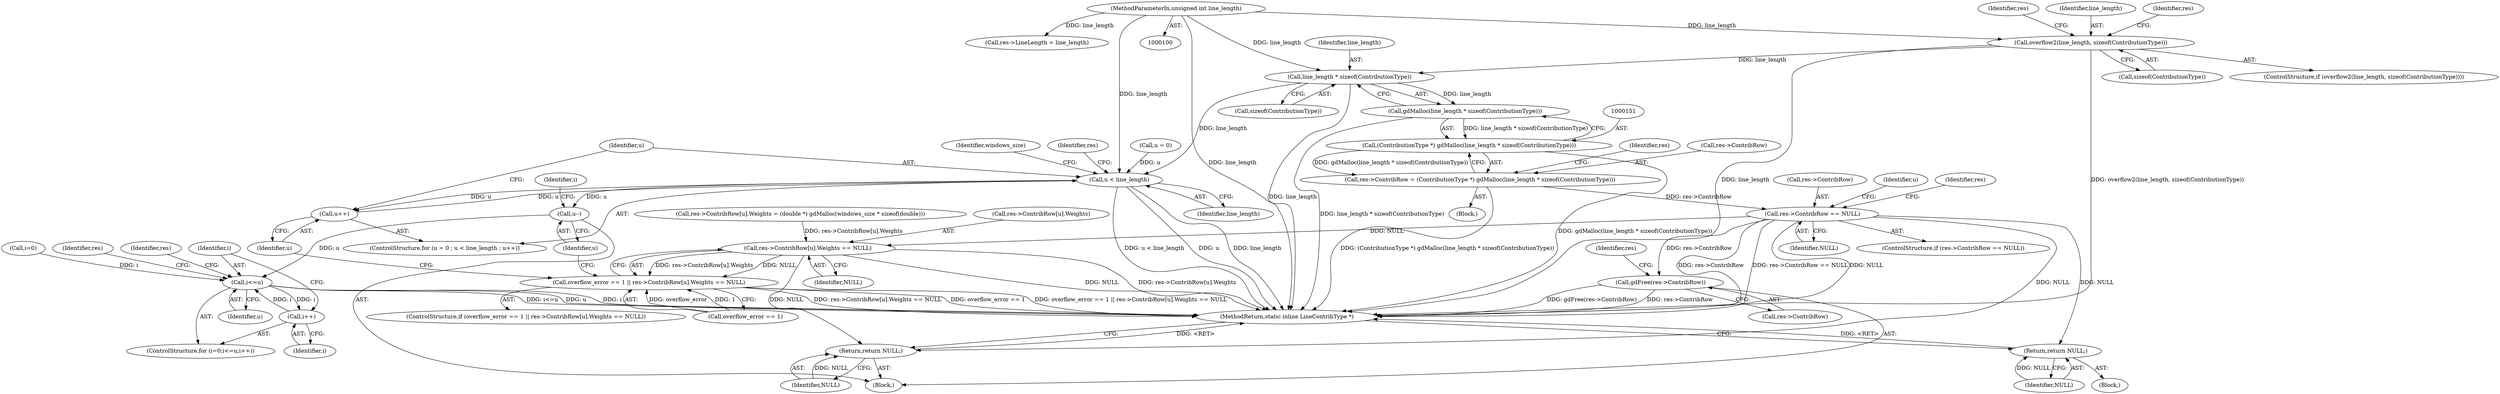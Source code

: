 digraph "1_libgd_60bfb401ad5a4a8ae995dcd36372fe15c71e1a35@API" {
"1000153" [label="(Call,line_length * sizeof(ContributionType))"];
"1000137" [label="(Call,overflow2(line_length, sizeof(ContributionType)))"];
"1000101" [label="(MethodParameterIn,unsigned int line_length)"];
"1000152" [label="(Call,gdMalloc(line_length * sizeof(ContributionType)))"];
"1000150" [label="(Call,(ContributionType *) gdMalloc(line_length * sizeof(ContributionType)))"];
"1000146" [label="(Call,res->ContribRow = (ContributionType *) gdMalloc(line_length * sizeof(ContributionType)))"];
"1000158" [label="(Call,res->ContribRow == NULL)"];
"1000166" [label="(Return,return NULL;)"];
"1000209" [label="(Call,res->ContribRow[u].Weights == NULL)"];
"1000205" [label="(Call,overflow_error == 1 || res->ContribRow[u].Weights == NULL)"];
"1000246" [label="(Return,return NULL;)"];
"1000240" [label="(Call,gdFree(res->ContribRow))"];
"1000172" [label="(Call,u < line_length)"];
"1000175" [label="(Call,u++)"];
"1000220" [label="(Call,u--)"];
"1000226" [label="(Call,i<=u)"];
"1000229" [label="(Call,i++)"];
"1000218" [label="(Block,)"];
"1000217" [label="(Identifier,NULL)"];
"1000170" [label="(Identifier,u)"];
"1000139" [label="(Call,sizeof(ContributionType))"];
"1000175" [label="(Call,u++)"];
"1000246" [label="(Return,return NULL;)"];
"1000158" [label="(Call,res->ContribRow == NULL)"];
"1000165" [label="(Identifier,res)"];
"1000163" [label="(Block,)"];
"1000245" [label="(Identifier,res)"];
"1000169" [label="(Call,u = 0)"];
"1000160" [label="(Identifier,res)"];
"1000172" [label="(Call,u < line_length)"];
"1000162" [label="(Identifier,NULL)"];
"1000159" [label="(Call,res->ContribRow)"];
"1000167" [label="(Identifier,NULL)"];
"1000224" [label="(Identifier,i)"];
"1000230" [label="(Identifier,i)"];
"1000143" [label="(Identifier,res)"];
"1000103" [label="(Block,)"];
"1000157" [label="(ControlStructure,if (res->ContribRow == NULL))"];
"1000210" [label="(Call,res->ContribRow[u].Weights)"];
"1000180" [label="(Identifier,windows_size)"];
"1000249" [label="(Identifier,res)"];
"1000155" [label="(Call,sizeof(ContributionType))"];
"1000173" [label="(Identifier,u)"];
"1000247" [label="(Identifier,NULL)"];
"1000189" [label="(Call,res->ContribRow[u].Weights = (double *) gdMalloc(windows_size * sizeof(double)))"];
"1000206" [label="(Call,overflow_error == 1)"];
"1000153" [label="(Call,line_length * sizeof(ContributionType))"];
"1000240" [label="(Call,gdFree(res->ContribRow))"];
"1000241" [label="(Call,res->ContribRow)"];
"1000220" [label="(Call,u--)"];
"1000147" [label="(Call,res->ContribRow)"];
"1000226" [label="(Call,i<=u)"];
"1000176" [label="(Identifier,u)"];
"1000174" [label="(Identifier,line_length)"];
"1000150" [label="(Call,(ContributionType *) gdMalloc(line_length * sizeof(ContributionType)))"];
"1000242" [label="(Identifier,res)"];
"1000236" [label="(Identifier,res)"];
"1000168" [label="(ControlStructure,for (u = 0 ; u < line_length ; u++))"];
"1000166" [label="(Return,return NULL;)"];
"1000222" [label="(ControlStructure,for (i=0;i<=u;i++))"];
"1000136" [label="(ControlStructure,if (overflow2(line_length, sizeof(ContributionType))))"];
"1000209" [label="(Call,res->ContribRow[u].Weights == NULL)"];
"1000228" [label="(Identifier,u)"];
"1000227" [label="(Identifier,i)"];
"1000223" [label="(Call,i=0)"];
"1000152" [label="(Call,gdMalloc(line_length * sizeof(ContributionType)))"];
"1000138" [label="(Identifier,line_length)"];
"1000204" [label="(ControlStructure,if (overflow_error == 1 || res->ContribRow[u].Weights == NULL))"];
"1000205" [label="(Call,overflow_error == 1 || res->ContribRow[u].Weights == NULL)"];
"1000131" [label="(Call,res->LineLength = line_length)"];
"1000250" [label="(MethodReturn,static inline LineContribType *)"];
"1000101" [label="(MethodParameterIn,unsigned int line_length)"];
"1000137" [label="(Call,overflow2(line_length, sizeof(ContributionType)))"];
"1000146" [label="(Call,res->ContribRow = (ContributionType *) gdMalloc(line_length * sizeof(ContributionType)))"];
"1000148" [label="(Identifier,res)"];
"1000154" [label="(Identifier,line_length)"];
"1000221" [label="(Identifier,u)"];
"1000229" [label="(Call,i++)"];
"1000153" -> "1000152"  [label="AST: "];
"1000153" -> "1000155"  [label="CFG: "];
"1000154" -> "1000153"  [label="AST: "];
"1000155" -> "1000153"  [label="AST: "];
"1000152" -> "1000153"  [label="CFG: "];
"1000153" -> "1000250"  [label="DDG: line_length"];
"1000153" -> "1000152"  [label="DDG: line_length"];
"1000137" -> "1000153"  [label="DDG: line_length"];
"1000101" -> "1000153"  [label="DDG: line_length"];
"1000153" -> "1000172"  [label="DDG: line_length"];
"1000137" -> "1000136"  [label="AST: "];
"1000137" -> "1000139"  [label="CFG: "];
"1000138" -> "1000137"  [label="AST: "];
"1000139" -> "1000137"  [label="AST: "];
"1000143" -> "1000137"  [label="CFG: "];
"1000148" -> "1000137"  [label="CFG: "];
"1000137" -> "1000250"  [label="DDG: line_length"];
"1000137" -> "1000250"  [label="DDG: overflow2(line_length, sizeof(ContributionType))"];
"1000101" -> "1000137"  [label="DDG: line_length"];
"1000101" -> "1000100"  [label="AST: "];
"1000101" -> "1000250"  [label="DDG: line_length"];
"1000101" -> "1000131"  [label="DDG: line_length"];
"1000101" -> "1000172"  [label="DDG: line_length"];
"1000152" -> "1000150"  [label="AST: "];
"1000150" -> "1000152"  [label="CFG: "];
"1000152" -> "1000250"  [label="DDG: line_length * sizeof(ContributionType)"];
"1000152" -> "1000150"  [label="DDG: line_length * sizeof(ContributionType)"];
"1000150" -> "1000146"  [label="AST: "];
"1000151" -> "1000150"  [label="AST: "];
"1000146" -> "1000150"  [label="CFG: "];
"1000150" -> "1000250"  [label="DDG: gdMalloc(line_length * sizeof(ContributionType))"];
"1000150" -> "1000146"  [label="DDG: gdMalloc(line_length * sizeof(ContributionType))"];
"1000146" -> "1000103"  [label="AST: "];
"1000147" -> "1000146"  [label="AST: "];
"1000160" -> "1000146"  [label="CFG: "];
"1000146" -> "1000250"  [label="DDG: (ContributionType *) gdMalloc(line_length * sizeof(ContributionType))"];
"1000146" -> "1000158"  [label="DDG: res->ContribRow"];
"1000158" -> "1000157"  [label="AST: "];
"1000158" -> "1000162"  [label="CFG: "];
"1000159" -> "1000158"  [label="AST: "];
"1000162" -> "1000158"  [label="AST: "];
"1000165" -> "1000158"  [label="CFG: "];
"1000170" -> "1000158"  [label="CFG: "];
"1000158" -> "1000250"  [label="DDG: res->ContribRow"];
"1000158" -> "1000250"  [label="DDG: res->ContribRow == NULL"];
"1000158" -> "1000250"  [label="DDG: NULL"];
"1000158" -> "1000166"  [label="DDG: NULL"];
"1000158" -> "1000209"  [label="DDG: NULL"];
"1000158" -> "1000240"  [label="DDG: res->ContribRow"];
"1000158" -> "1000246"  [label="DDG: NULL"];
"1000166" -> "1000163"  [label="AST: "];
"1000166" -> "1000167"  [label="CFG: "];
"1000167" -> "1000166"  [label="AST: "];
"1000250" -> "1000166"  [label="CFG: "];
"1000166" -> "1000250"  [label="DDG: <RET>"];
"1000167" -> "1000166"  [label="DDG: NULL"];
"1000209" -> "1000205"  [label="AST: "];
"1000209" -> "1000217"  [label="CFG: "];
"1000210" -> "1000209"  [label="AST: "];
"1000217" -> "1000209"  [label="AST: "];
"1000205" -> "1000209"  [label="CFG: "];
"1000209" -> "1000250"  [label="DDG: res->ContribRow[u].Weights"];
"1000209" -> "1000250"  [label="DDG: NULL"];
"1000209" -> "1000205"  [label="DDG: res->ContribRow[u].Weights"];
"1000209" -> "1000205"  [label="DDG: NULL"];
"1000189" -> "1000209"  [label="DDG: res->ContribRow[u].Weights"];
"1000209" -> "1000246"  [label="DDG: NULL"];
"1000205" -> "1000204"  [label="AST: "];
"1000205" -> "1000206"  [label="CFG: "];
"1000206" -> "1000205"  [label="AST: "];
"1000221" -> "1000205"  [label="CFG: "];
"1000176" -> "1000205"  [label="CFG: "];
"1000205" -> "1000250"  [label="DDG: res->ContribRow[u].Weights == NULL"];
"1000205" -> "1000250"  [label="DDG: overflow_error == 1"];
"1000205" -> "1000250"  [label="DDG: overflow_error == 1 || res->ContribRow[u].Weights == NULL"];
"1000206" -> "1000205"  [label="DDG: overflow_error"];
"1000206" -> "1000205"  [label="DDG: 1"];
"1000246" -> "1000218"  [label="AST: "];
"1000246" -> "1000247"  [label="CFG: "];
"1000247" -> "1000246"  [label="AST: "];
"1000250" -> "1000246"  [label="CFG: "];
"1000246" -> "1000250"  [label="DDG: <RET>"];
"1000247" -> "1000246"  [label="DDG: NULL"];
"1000240" -> "1000218"  [label="AST: "];
"1000240" -> "1000241"  [label="CFG: "];
"1000241" -> "1000240"  [label="AST: "];
"1000245" -> "1000240"  [label="CFG: "];
"1000240" -> "1000250"  [label="DDG: gdFree(res->ContribRow)"];
"1000240" -> "1000250"  [label="DDG: res->ContribRow"];
"1000172" -> "1000168"  [label="AST: "];
"1000172" -> "1000174"  [label="CFG: "];
"1000173" -> "1000172"  [label="AST: "];
"1000174" -> "1000172"  [label="AST: "];
"1000180" -> "1000172"  [label="CFG: "];
"1000249" -> "1000172"  [label="CFG: "];
"1000172" -> "1000250"  [label="DDG: u < line_length"];
"1000172" -> "1000250"  [label="DDG: u"];
"1000172" -> "1000250"  [label="DDG: line_length"];
"1000175" -> "1000172"  [label="DDG: u"];
"1000169" -> "1000172"  [label="DDG: u"];
"1000172" -> "1000175"  [label="DDG: u"];
"1000172" -> "1000220"  [label="DDG: u"];
"1000175" -> "1000168"  [label="AST: "];
"1000175" -> "1000176"  [label="CFG: "];
"1000176" -> "1000175"  [label="AST: "];
"1000173" -> "1000175"  [label="CFG: "];
"1000220" -> "1000218"  [label="AST: "];
"1000220" -> "1000221"  [label="CFG: "];
"1000221" -> "1000220"  [label="AST: "];
"1000224" -> "1000220"  [label="CFG: "];
"1000220" -> "1000226"  [label="DDG: u"];
"1000226" -> "1000222"  [label="AST: "];
"1000226" -> "1000228"  [label="CFG: "];
"1000227" -> "1000226"  [label="AST: "];
"1000228" -> "1000226"  [label="AST: "];
"1000236" -> "1000226"  [label="CFG: "];
"1000242" -> "1000226"  [label="CFG: "];
"1000226" -> "1000250"  [label="DDG: i"];
"1000226" -> "1000250"  [label="DDG: i<=u"];
"1000226" -> "1000250"  [label="DDG: u"];
"1000229" -> "1000226"  [label="DDG: i"];
"1000223" -> "1000226"  [label="DDG: i"];
"1000226" -> "1000229"  [label="DDG: i"];
"1000229" -> "1000222"  [label="AST: "];
"1000229" -> "1000230"  [label="CFG: "];
"1000230" -> "1000229"  [label="AST: "];
"1000227" -> "1000229"  [label="CFG: "];
}
